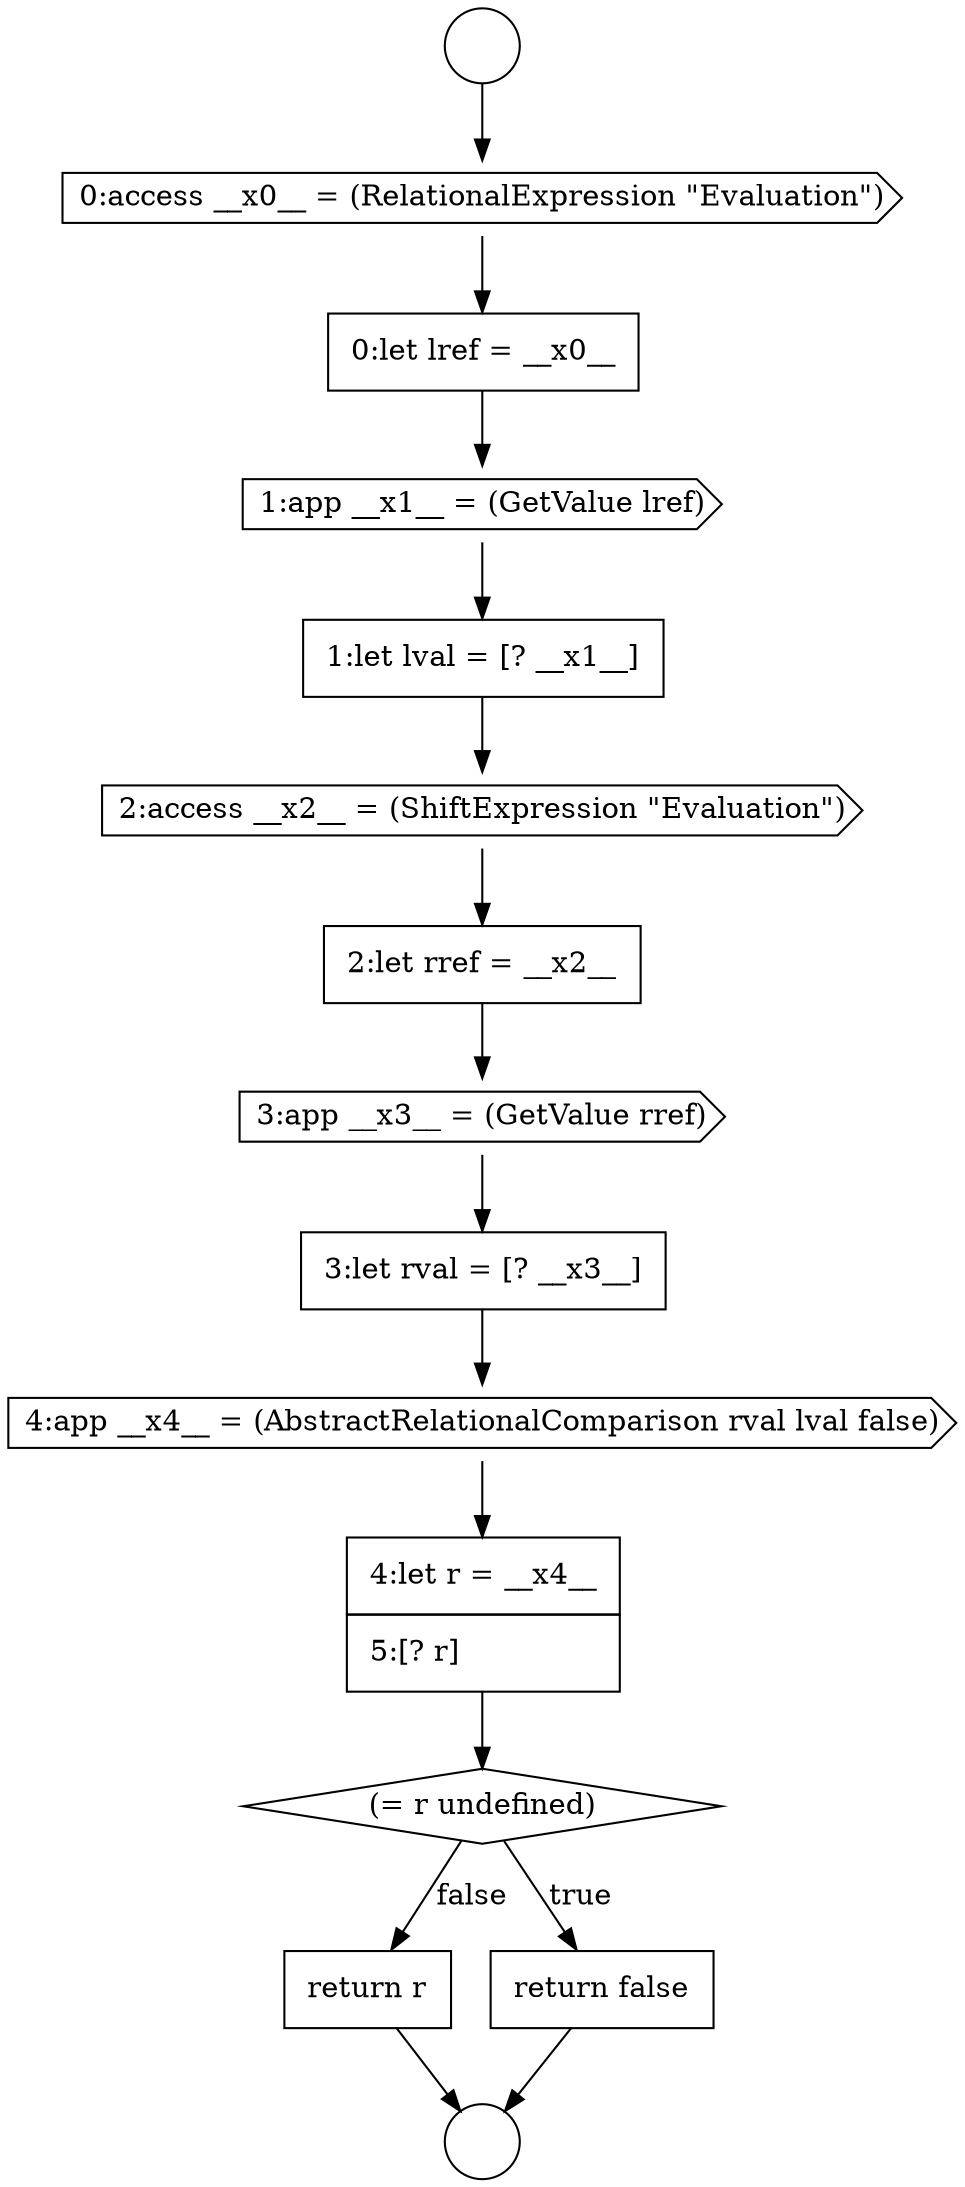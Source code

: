 digraph {
  node4532 [shape=none, margin=0, label=<<font color="black">
    <table border="0" cellborder="1" cellspacing="0" cellpadding="10">
      <tr><td align="left">2:let rref = __x2__</td></tr>
    </table>
  </font>> color="black" fillcolor="white" style=filled]
  node4528 [shape=none, margin=0, label=<<font color="black">
    <table border="0" cellborder="1" cellspacing="0" cellpadding="10">
      <tr><td align="left">0:let lref = __x0__</td></tr>
    </table>
  </font>> color="black" fillcolor="white" style=filled]
  node4539 [shape=none, margin=0, label=<<font color="black">
    <table border="0" cellborder="1" cellspacing="0" cellpadding="10">
      <tr><td align="left">return r</td></tr>
    </table>
  </font>> color="black" fillcolor="white" style=filled]
  node4536 [shape=none, margin=0, label=<<font color="black">
    <table border="0" cellborder="1" cellspacing="0" cellpadding="10">
      <tr><td align="left">4:let r = __x4__</td></tr>
      <tr><td align="left">5:[? r]</td></tr>
    </table>
  </font>> color="black" fillcolor="white" style=filled]
  node4531 [shape=cds, label=<<font color="black">2:access __x2__ = (ShiftExpression &quot;Evaluation&quot;)</font>> color="black" fillcolor="white" style=filled]
  node4525 [shape=circle label=" " color="black" fillcolor="white" style=filled]
  node4530 [shape=none, margin=0, label=<<font color="black">
    <table border="0" cellborder="1" cellspacing="0" cellpadding="10">
      <tr><td align="left">1:let lval = [? __x1__]</td></tr>
    </table>
  </font>> color="black" fillcolor="white" style=filled]
  node4535 [shape=cds, label=<<font color="black">4:app __x4__ = (AbstractRelationalComparison rval lval false)</font>> color="black" fillcolor="white" style=filled]
  node4529 [shape=cds, label=<<font color="black">1:app __x1__ = (GetValue lref)</font>> color="black" fillcolor="white" style=filled]
  node4534 [shape=none, margin=0, label=<<font color="black">
    <table border="0" cellborder="1" cellspacing="0" cellpadding="10">
      <tr><td align="left">3:let rval = [? __x3__]</td></tr>
    </table>
  </font>> color="black" fillcolor="white" style=filled]
  node4538 [shape=none, margin=0, label=<<font color="black">
    <table border="0" cellborder="1" cellspacing="0" cellpadding="10">
      <tr><td align="left">return false</td></tr>
    </table>
  </font>> color="black" fillcolor="white" style=filled]
  node4527 [shape=cds, label=<<font color="black">0:access __x0__ = (RelationalExpression &quot;Evaluation&quot;)</font>> color="black" fillcolor="white" style=filled]
  node4533 [shape=cds, label=<<font color="black">3:app __x3__ = (GetValue rref)</font>> color="black" fillcolor="white" style=filled]
  node4526 [shape=circle label=" " color="black" fillcolor="white" style=filled]
  node4537 [shape=diamond, label=<<font color="black">(= r undefined)</font>> color="black" fillcolor="white" style=filled]
  node4538 -> node4526 [ color="black"]
  node4539 -> node4526 [ color="black"]
  node4529 -> node4530 [ color="black"]
  node4530 -> node4531 [ color="black"]
  node4528 -> node4529 [ color="black"]
  node4532 -> node4533 [ color="black"]
  node4531 -> node4532 [ color="black"]
  node4536 -> node4537 [ color="black"]
  node4527 -> node4528 [ color="black"]
  node4533 -> node4534 [ color="black"]
  node4535 -> node4536 [ color="black"]
  node4534 -> node4535 [ color="black"]
  node4537 -> node4538 [label=<<font color="black">true</font>> color="black"]
  node4537 -> node4539 [label=<<font color="black">false</font>> color="black"]
  node4525 -> node4527 [ color="black"]
}
